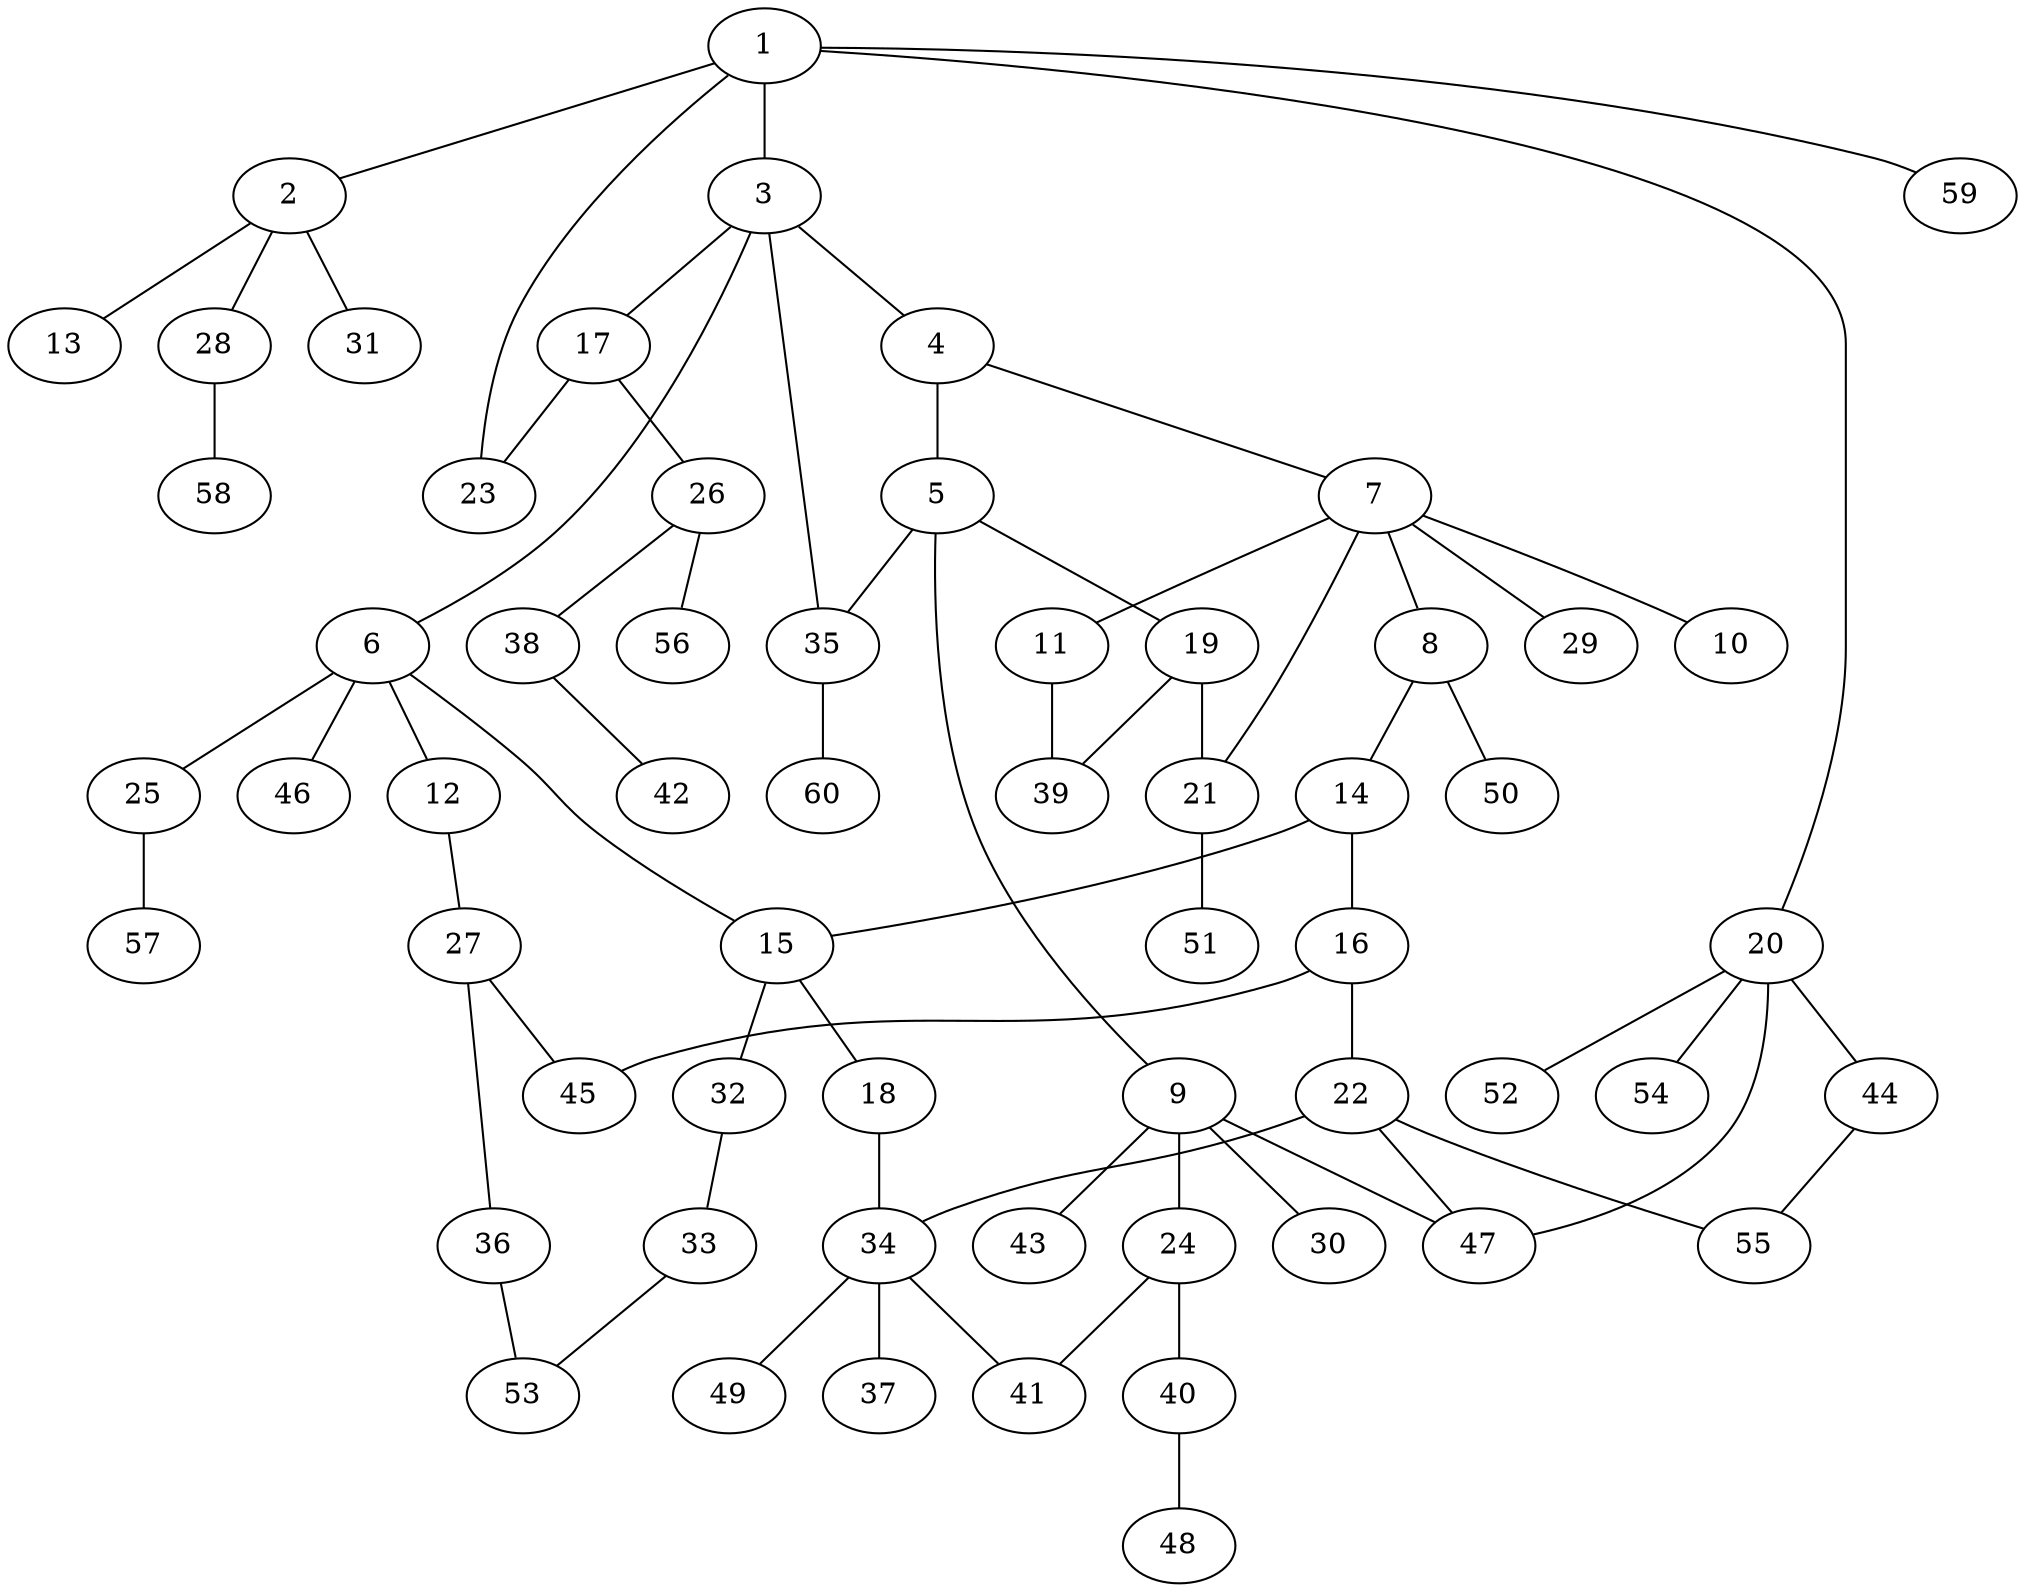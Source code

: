 graph graphname {1--2
1--3
1--20
1--23
1--59
2--13
2--28
2--31
3--4
3--6
3--17
3--35
4--5
4--7
5--9
5--19
5--35
6--12
6--15
6--25
6--46
7--8
7--10
7--11
7--21
7--29
8--14
8--50
9--24
9--30
9--43
9--47
11--39
12--27
14--15
14--16
15--18
15--32
16--22
16--45
17--23
17--26
18--34
19--21
19--39
20--44
20--47
20--52
20--54
21--51
22--34
22--47
22--55
24--40
24--41
25--57
26--38
26--56
27--36
27--45
28--58
32--33
33--53
34--37
34--41
34--49
35--60
36--53
38--42
40--48
44--55
}